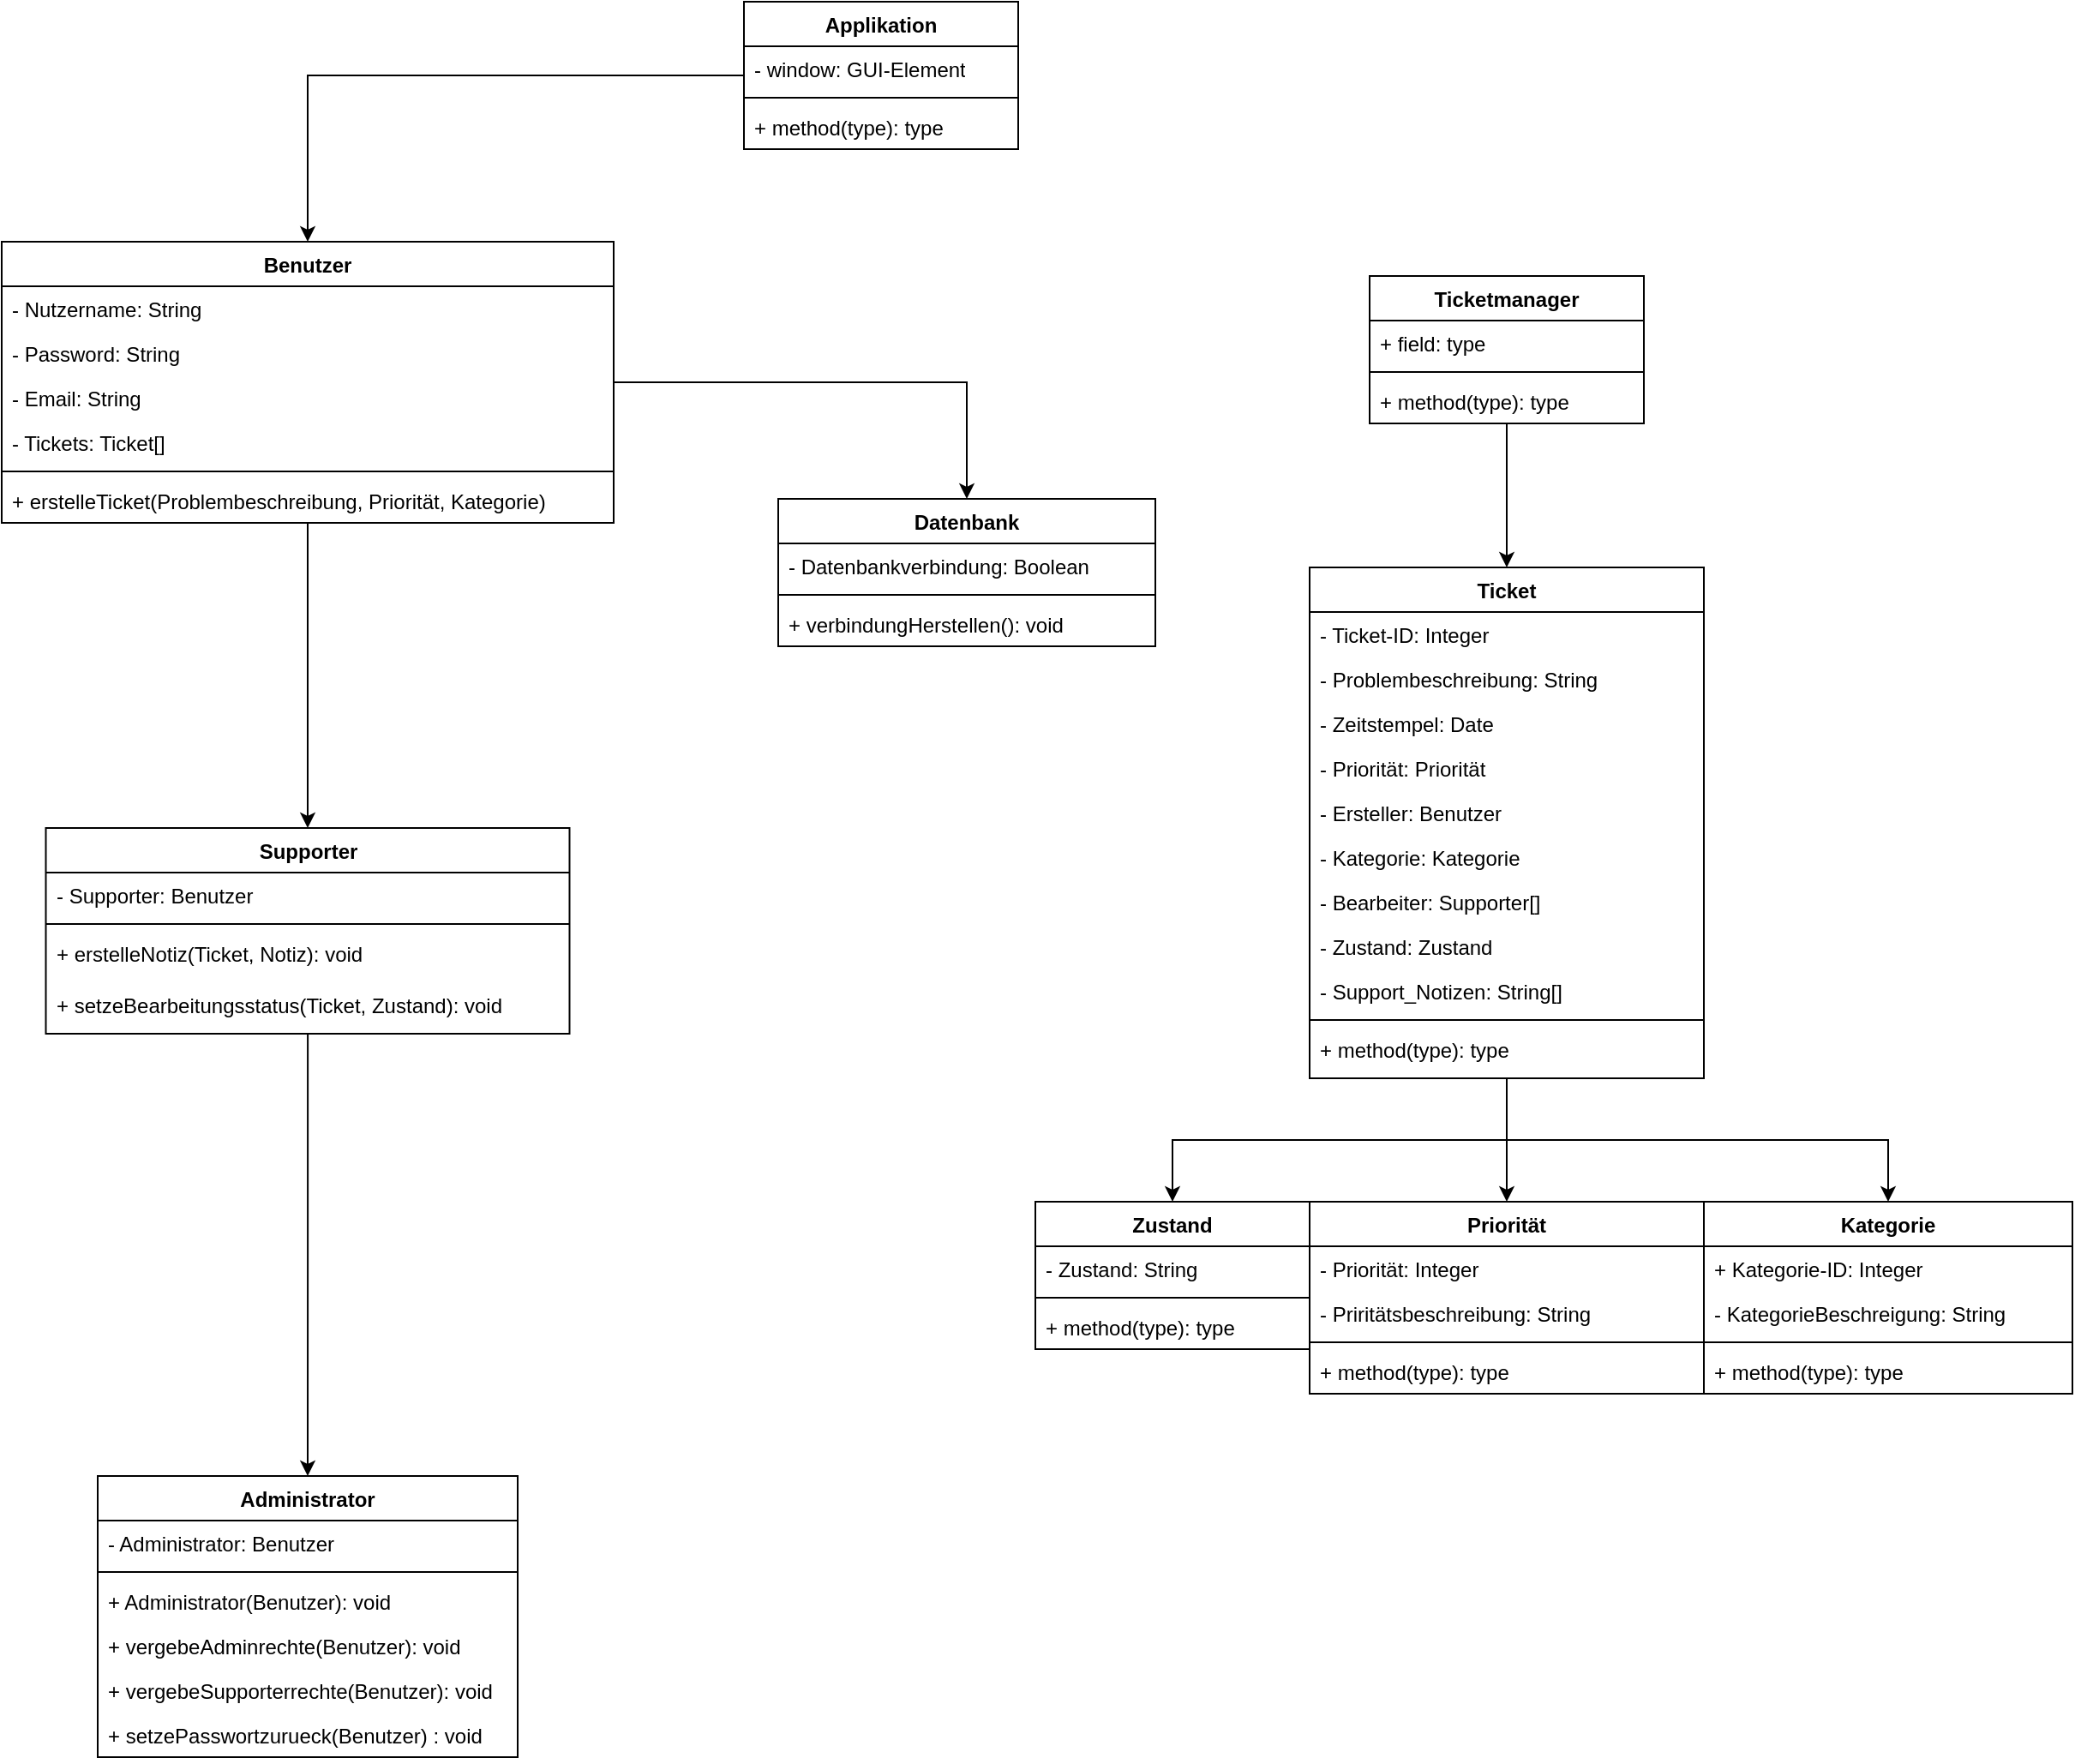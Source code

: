 <mxfile>
    <diagram id="R2lEEEUBdFMjLlhIrx00" name="Page-1">
        <mxGraphModel dx="746" dy="563" grid="1" gridSize="10" guides="1" tooltips="1" connect="1" arrows="1" fold="1" page="1" pageScale="1" pageWidth="850" pageHeight="1100" math="0" shadow="0" extFonts="Permanent Marker^https://fonts.googleapis.com/css?family=Permanent+Marker">
            <root>
                <mxCell id="0"/>
                <mxCell id="1" parent="0"/>
                <mxCell id="zUw9lL5dsookR9YqXHyU-57" style="edgeStyle=orthogonalEdgeStyle;rounded=0;orthogonalLoop=1;jettySize=auto;html=1;entryX=0.5;entryY=0;entryDx=0;entryDy=0;" parent="1" source="zUw9lL5dsookR9YqXHyU-7" target="zUw9lL5dsookR9YqXHyU-37" edge="1">
                    <mxGeometry relative="1" as="geometry"/>
                </mxCell>
                <mxCell id="zUw9lL5dsookR9YqXHyU-58" style="edgeStyle=orthogonalEdgeStyle;rounded=0;orthogonalLoop=1;jettySize=auto;html=1;entryX=0.5;entryY=0;entryDx=0;entryDy=0;" parent="1" source="zUw9lL5dsookR9YqXHyU-7" target="zUw9lL5dsookR9YqXHyU-33" edge="1">
                    <mxGeometry relative="1" as="geometry"/>
                </mxCell>
                <mxCell id="zUw9lL5dsookR9YqXHyU-91" style="edgeStyle=orthogonalEdgeStyle;rounded=0;orthogonalLoop=1;jettySize=auto;html=1;entryX=0.5;entryY=0;entryDx=0;entryDy=0;" parent="1" source="zUw9lL5dsookR9YqXHyU-7" target="zUw9lL5dsookR9YqXHyU-82" edge="1">
                    <mxGeometry relative="1" as="geometry"/>
                </mxCell>
                <mxCell id="zUw9lL5dsookR9YqXHyU-7" value="Ticket&lt;div&gt;&lt;br&gt;&lt;/div&gt;" style="swimlane;fontStyle=1;align=center;verticalAlign=top;childLayout=stackLayout;horizontal=1;startSize=26;horizontalStack=0;resizeParent=1;resizeParentMax=0;resizeLast=0;collapsible=1;marginBottom=0;whiteSpace=wrap;html=1;" parent="1" vertex="1">
                    <mxGeometry x="1010" y="370" width="230" height="298" as="geometry"/>
                </mxCell>
                <mxCell id="zUw9lL5dsookR9YqXHyU-8" value="- Ticket-ID: Integer" style="text;strokeColor=none;fillColor=none;align=left;verticalAlign=top;spacingLeft=4;spacingRight=4;overflow=hidden;rotatable=0;points=[[0,0.5],[1,0.5]];portConstraint=eastwest;whiteSpace=wrap;html=1;" parent="zUw9lL5dsookR9YqXHyU-7" vertex="1">
                    <mxGeometry y="26" width="230" height="26" as="geometry"/>
                </mxCell>
                <mxCell id="zUw9lL5dsookR9YqXHyU-61" value="- Problembeschreibung: String" style="text;strokeColor=none;fillColor=none;align=left;verticalAlign=top;spacingLeft=4;spacingRight=4;overflow=hidden;rotatable=0;points=[[0,0.5],[1,0.5]];portConstraint=eastwest;whiteSpace=wrap;html=1;" parent="zUw9lL5dsookR9YqXHyU-7" vertex="1">
                    <mxGeometry y="52" width="230" height="26" as="geometry"/>
                </mxCell>
                <mxCell id="zUw9lL5dsookR9YqXHyU-27" value="- Zeitstempel: Date" style="text;strokeColor=none;fillColor=none;align=left;verticalAlign=top;spacingLeft=4;spacingRight=4;overflow=hidden;rotatable=0;points=[[0,0.5],[1,0.5]];portConstraint=eastwest;whiteSpace=wrap;html=1;" parent="zUw9lL5dsookR9YqXHyU-7" vertex="1">
                    <mxGeometry y="78" width="230" height="26" as="geometry"/>
                </mxCell>
                <mxCell id="zUw9lL5dsookR9YqXHyU-28" value="- Priorität: Priorität" style="text;strokeColor=none;fillColor=none;align=left;verticalAlign=top;spacingLeft=4;spacingRight=4;overflow=hidden;rotatable=0;points=[[0,0.5],[1,0.5]];portConstraint=eastwest;whiteSpace=wrap;html=1;" parent="zUw9lL5dsookR9YqXHyU-7" vertex="1">
                    <mxGeometry y="104" width="230" height="26" as="geometry"/>
                </mxCell>
                <mxCell id="zUw9lL5dsookR9YqXHyU-29" value="- Ersteller: Benutzer" style="text;strokeColor=none;fillColor=none;align=left;verticalAlign=top;spacingLeft=4;spacingRight=4;overflow=hidden;rotatable=0;points=[[0,0.5],[1,0.5]];portConstraint=eastwest;whiteSpace=wrap;html=1;" parent="zUw9lL5dsookR9YqXHyU-7" vertex="1">
                    <mxGeometry y="130" width="230" height="26" as="geometry"/>
                </mxCell>
                <mxCell id="zUw9lL5dsookR9YqXHyU-92" value="- Kategorie: Kategorie" style="text;strokeColor=none;fillColor=none;align=left;verticalAlign=top;spacingLeft=4;spacingRight=4;overflow=hidden;rotatable=0;points=[[0,0.5],[1,0.5]];portConstraint=eastwest;whiteSpace=wrap;html=1;" parent="zUw9lL5dsookR9YqXHyU-7" vertex="1">
                    <mxGeometry y="156" width="230" height="26" as="geometry"/>
                </mxCell>
                <mxCell id="zUw9lL5dsookR9YqXHyU-30" value="- Bearbeiter: Supporter[]" style="text;strokeColor=none;fillColor=none;align=left;verticalAlign=top;spacingLeft=4;spacingRight=4;overflow=hidden;rotatable=0;points=[[0,0.5],[1,0.5]];portConstraint=eastwest;whiteSpace=wrap;html=1;" parent="zUw9lL5dsookR9YqXHyU-7" vertex="1">
                    <mxGeometry y="182" width="230" height="26" as="geometry"/>
                </mxCell>
                <mxCell id="zUw9lL5dsookR9YqXHyU-31" value="- Zustand: Zustand" style="text;strokeColor=none;fillColor=none;align=left;verticalAlign=top;spacingLeft=4;spacingRight=4;overflow=hidden;rotatable=0;points=[[0,0.5],[1,0.5]];portConstraint=eastwest;whiteSpace=wrap;html=1;" parent="zUw9lL5dsookR9YqXHyU-7" vertex="1">
                    <mxGeometry y="208" width="230" height="26" as="geometry"/>
                </mxCell>
                <mxCell id="zUw9lL5dsookR9YqXHyU-32" value="- Support_Notizen: String[]" style="text;strokeColor=none;fillColor=none;align=left;verticalAlign=top;spacingLeft=4;spacingRight=4;overflow=hidden;rotatable=0;points=[[0,0.5],[1,0.5]];portConstraint=eastwest;whiteSpace=wrap;html=1;" parent="zUw9lL5dsookR9YqXHyU-7" vertex="1">
                    <mxGeometry y="234" width="230" height="26" as="geometry"/>
                </mxCell>
                <mxCell id="zUw9lL5dsookR9YqXHyU-9" value="" style="line;strokeWidth=1;fillColor=none;align=left;verticalAlign=middle;spacingTop=-1;spacingLeft=3;spacingRight=3;rotatable=0;labelPosition=right;points=[];portConstraint=eastwest;strokeColor=inherit;" parent="zUw9lL5dsookR9YqXHyU-7" vertex="1">
                    <mxGeometry y="260" width="230" height="8" as="geometry"/>
                </mxCell>
                <mxCell id="zUw9lL5dsookR9YqXHyU-10" value="+ method(type): type" style="text;strokeColor=none;fillColor=none;align=left;verticalAlign=top;spacingLeft=4;spacingRight=4;overflow=hidden;rotatable=0;points=[[0,0.5],[1,0.5]];portConstraint=eastwest;whiteSpace=wrap;html=1;" parent="zUw9lL5dsookR9YqXHyU-7" vertex="1">
                    <mxGeometry y="268" width="230" height="30" as="geometry"/>
                </mxCell>
                <mxCell id="zUw9lL5dsookR9YqXHyU-11" value="Datenbank" style="swimlane;fontStyle=1;align=center;verticalAlign=top;childLayout=stackLayout;horizontal=1;startSize=26;horizontalStack=0;resizeParent=1;resizeParentMax=0;resizeLast=0;collapsible=1;marginBottom=0;whiteSpace=wrap;html=1;" parent="1" vertex="1">
                    <mxGeometry x="700" y="330" width="220" height="86" as="geometry"/>
                </mxCell>
                <mxCell id="zUw9lL5dsookR9YqXHyU-12" value="- Datenbankverbindung: Boolean" style="text;strokeColor=none;fillColor=none;align=left;verticalAlign=top;spacingLeft=4;spacingRight=4;overflow=hidden;rotatable=0;points=[[0,0.5],[1,0.5]];portConstraint=eastwest;whiteSpace=wrap;html=1;" parent="zUw9lL5dsookR9YqXHyU-11" vertex="1">
                    <mxGeometry y="26" width="220" height="26" as="geometry"/>
                </mxCell>
                <mxCell id="zUw9lL5dsookR9YqXHyU-13" value="" style="line;strokeWidth=1;fillColor=none;align=left;verticalAlign=middle;spacingTop=-1;spacingLeft=3;spacingRight=3;rotatable=0;labelPosition=right;points=[];portConstraint=eastwest;strokeColor=inherit;" parent="zUw9lL5dsookR9YqXHyU-11" vertex="1">
                    <mxGeometry y="52" width="220" height="8" as="geometry"/>
                </mxCell>
                <mxCell id="zUw9lL5dsookR9YqXHyU-14" value="+ verbindungHerstellen(): void" style="text;strokeColor=none;fillColor=none;align=left;verticalAlign=top;spacingLeft=4;spacingRight=4;overflow=hidden;rotatable=0;points=[[0,0.5],[1,0.5]];portConstraint=eastwest;whiteSpace=wrap;html=1;" parent="zUw9lL5dsookR9YqXHyU-11" vertex="1">
                    <mxGeometry y="60" width="220" height="26" as="geometry"/>
                </mxCell>
                <mxCell id="zUw9lL5dsookR9YqXHyU-54" style="edgeStyle=orthogonalEdgeStyle;rounded=0;orthogonalLoop=1;jettySize=auto;html=1;entryX=0.5;entryY=0;entryDx=0;entryDy=0;" parent="1" source="zUw9lL5dsookR9YqXHyU-15" target="zUw9lL5dsookR9YqXHyU-19" edge="1">
                    <mxGeometry relative="1" as="geometry"/>
                </mxCell>
                <mxCell id="zUw9lL5dsookR9YqXHyU-69" style="edgeStyle=orthogonalEdgeStyle;rounded=0;orthogonalLoop=1;jettySize=auto;html=1;entryX=0.5;entryY=0;entryDx=0;entryDy=0;" parent="1" source="zUw9lL5dsookR9YqXHyU-15" target="zUw9lL5dsookR9YqXHyU-11" edge="1">
                    <mxGeometry relative="1" as="geometry"/>
                </mxCell>
                <mxCell id="zUw9lL5dsookR9YqXHyU-15" value="Benutzer" style="swimlane;fontStyle=1;align=center;verticalAlign=top;childLayout=stackLayout;horizontal=1;startSize=26;horizontalStack=0;resizeParent=1;resizeParentMax=0;resizeLast=0;collapsible=1;marginBottom=0;whiteSpace=wrap;html=1;" parent="1" vertex="1">
                    <mxGeometry x="247" y="180" width="357" height="164" as="geometry"/>
                </mxCell>
                <mxCell id="zUw9lL5dsookR9YqXHyU-16" value="- Nutzername: String" style="text;strokeColor=none;fillColor=none;align=left;verticalAlign=top;spacingLeft=4;spacingRight=4;overflow=hidden;rotatable=0;points=[[0,0.5],[1,0.5]];portConstraint=eastwest;whiteSpace=wrap;html=1;" parent="zUw9lL5dsookR9YqXHyU-15" vertex="1">
                    <mxGeometry y="26" width="357" height="26" as="geometry"/>
                </mxCell>
                <mxCell id="zUw9lL5dsookR9YqXHyU-59" value="- Password: String" style="text;strokeColor=none;fillColor=none;align=left;verticalAlign=top;spacingLeft=4;spacingRight=4;overflow=hidden;rotatable=0;points=[[0,0.5],[1,0.5]];portConstraint=eastwest;whiteSpace=wrap;html=1;" parent="zUw9lL5dsookR9YqXHyU-15" vertex="1">
                    <mxGeometry y="52" width="357" height="26" as="geometry"/>
                </mxCell>
                <mxCell id="zUw9lL5dsookR9YqXHyU-60" value="- Email: String" style="text;strokeColor=none;fillColor=none;align=left;verticalAlign=top;spacingLeft=4;spacingRight=4;overflow=hidden;rotatable=0;points=[[0,0.5],[1,0.5]];portConstraint=eastwest;whiteSpace=wrap;html=1;" parent="zUw9lL5dsookR9YqXHyU-15" vertex="1">
                    <mxGeometry y="78" width="357" height="26" as="geometry"/>
                </mxCell>
                <mxCell id="zUw9lL5dsookR9YqXHyU-62" value="- Tickets: Ticket[]" style="text;strokeColor=none;fillColor=none;align=left;verticalAlign=top;spacingLeft=4;spacingRight=4;overflow=hidden;rotatable=0;points=[[0,0.5],[1,0.5]];portConstraint=eastwest;whiteSpace=wrap;html=1;" parent="zUw9lL5dsookR9YqXHyU-15" vertex="1">
                    <mxGeometry y="104" width="357" height="26" as="geometry"/>
                </mxCell>
                <mxCell id="zUw9lL5dsookR9YqXHyU-17" value="" style="line;strokeWidth=1;fillColor=none;align=left;verticalAlign=middle;spacingTop=-1;spacingLeft=3;spacingRight=3;rotatable=0;labelPosition=right;points=[];portConstraint=eastwest;strokeColor=inherit;" parent="zUw9lL5dsookR9YqXHyU-15" vertex="1">
                    <mxGeometry y="130" width="357" height="8" as="geometry"/>
                </mxCell>
                <mxCell id="zUw9lL5dsookR9YqXHyU-18" value="+ erstelleTicket(Problembeschreibung, Priorität, Kategorie)" style="text;strokeColor=none;fillColor=none;align=left;verticalAlign=top;spacingLeft=4;spacingRight=4;overflow=hidden;rotatable=0;points=[[0,0.5],[1,0.5]];portConstraint=eastwest;whiteSpace=wrap;html=1;" parent="zUw9lL5dsookR9YqXHyU-15" vertex="1">
                    <mxGeometry y="138" width="357" height="26" as="geometry"/>
                </mxCell>
                <mxCell id="zUw9lL5dsookR9YqXHyU-53" style="edgeStyle=orthogonalEdgeStyle;rounded=0;orthogonalLoop=1;jettySize=auto;html=1;entryX=0.5;entryY=0;entryDx=0;entryDy=0;" parent="1" source="zUw9lL5dsookR9YqXHyU-19" target="zUw9lL5dsookR9YqXHyU-23" edge="1">
                    <mxGeometry relative="1" as="geometry"/>
                </mxCell>
                <mxCell id="zUw9lL5dsookR9YqXHyU-19" value="Supporter" style="swimlane;fontStyle=1;align=center;verticalAlign=top;childLayout=stackLayout;horizontal=1;startSize=26;horizontalStack=0;resizeParent=1;resizeParentMax=0;resizeLast=0;collapsible=1;marginBottom=0;whiteSpace=wrap;html=1;" parent="1" vertex="1">
                    <mxGeometry x="272.75" y="522" width="305.5" height="120" as="geometry"/>
                </mxCell>
                <mxCell id="zUw9lL5dsookR9YqXHyU-20" value="- Supporter: Benutzer" style="text;strokeColor=none;fillColor=none;align=left;verticalAlign=top;spacingLeft=4;spacingRight=4;overflow=hidden;rotatable=0;points=[[0,0.5],[1,0.5]];portConstraint=eastwest;whiteSpace=wrap;html=1;" parent="zUw9lL5dsookR9YqXHyU-19" vertex="1">
                    <mxGeometry y="26" width="305.5" height="26" as="geometry"/>
                </mxCell>
                <mxCell id="zUw9lL5dsookR9YqXHyU-21" value="" style="line;strokeWidth=1;fillColor=none;align=left;verticalAlign=middle;spacingTop=-1;spacingLeft=3;spacingRight=3;rotatable=0;labelPosition=right;points=[];portConstraint=eastwest;strokeColor=inherit;" parent="zUw9lL5dsookR9YqXHyU-19" vertex="1">
                    <mxGeometry y="52" width="305.5" height="8" as="geometry"/>
                </mxCell>
                <mxCell id="zUw9lL5dsookR9YqXHyU-22" value="+ erstelleNotiz(Ticket, Notiz): void" style="text;strokeColor=none;fillColor=none;align=left;verticalAlign=top;spacingLeft=4;spacingRight=4;overflow=hidden;rotatable=0;points=[[0,0.5],[1,0.5]];portConstraint=eastwest;whiteSpace=wrap;html=1;" parent="zUw9lL5dsookR9YqXHyU-19" vertex="1">
                    <mxGeometry y="60" width="305.5" height="30" as="geometry"/>
                </mxCell>
                <mxCell id="zUw9lL5dsookR9YqXHyU-81" value="+ setzeBearbeitungsstatus(Ticket, Zustand): void" style="text;strokeColor=none;fillColor=none;align=left;verticalAlign=top;spacingLeft=4;spacingRight=4;overflow=hidden;rotatable=0;points=[[0,0.5],[1,0.5]];portConstraint=eastwest;whiteSpace=wrap;html=1;" parent="zUw9lL5dsookR9YqXHyU-19" vertex="1">
                    <mxGeometry y="90" width="305.5" height="30" as="geometry"/>
                </mxCell>
                <mxCell id="zUw9lL5dsookR9YqXHyU-23" value="Administrator" style="swimlane;fontStyle=1;align=center;verticalAlign=top;childLayout=stackLayout;horizontal=1;startSize=26;horizontalStack=0;resizeParent=1;resizeParentMax=0;resizeLast=0;collapsible=1;marginBottom=0;whiteSpace=wrap;html=1;" parent="1" vertex="1">
                    <mxGeometry x="303" y="900" width="245" height="164" as="geometry"/>
                </mxCell>
                <mxCell id="zUw9lL5dsookR9YqXHyU-24" value="- Administrator: Benutzer" style="text;strokeColor=none;fillColor=none;align=left;verticalAlign=top;spacingLeft=4;spacingRight=4;overflow=hidden;rotatable=0;points=[[0,0.5],[1,0.5]];portConstraint=eastwest;whiteSpace=wrap;html=1;" parent="zUw9lL5dsookR9YqXHyU-23" vertex="1">
                    <mxGeometry y="26" width="245" height="26" as="geometry"/>
                </mxCell>
                <mxCell id="zUw9lL5dsookR9YqXHyU-25" value="" style="line;strokeWidth=1;fillColor=none;align=left;verticalAlign=middle;spacingTop=-1;spacingLeft=3;spacingRight=3;rotatable=0;labelPosition=right;points=[];portConstraint=eastwest;strokeColor=inherit;" parent="zUw9lL5dsookR9YqXHyU-23" vertex="1">
                    <mxGeometry y="52" width="245" height="8" as="geometry"/>
                </mxCell>
                <mxCell id="zUw9lL5dsookR9YqXHyU-26" value="+ Administrator(Benutzer): void" style="text;strokeColor=none;fillColor=none;align=left;verticalAlign=top;spacingLeft=4;spacingRight=4;overflow=hidden;rotatable=0;points=[[0,0.5],[1,0.5]];portConstraint=eastwest;whiteSpace=wrap;html=1;" parent="zUw9lL5dsookR9YqXHyU-23" vertex="1">
                    <mxGeometry y="60" width="245" height="26" as="geometry"/>
                </mxCell>
                <mxCell id="zUw9lL5dsookR9YqXHyU-78" value="+ vergebeAdminrechte(Benutzer): void" style="text;strokeColor=none;fillColor=none;align=left;verticalAlign=top;spacingLeft=4;spacingRight=4;overflow=hidden;rotatable=0;points=[[0,0.5],[1,0.5]];portConstraint=eastwest;whiteSpace=wrap;html=1;" parent="zUw9lL5dsookR9YqXHyU-23" vertex="1">
                    <mxGeometry y="86" width="245" height="26" as="geometry"/>
                </mxCell>
                <mxCell id="zUw9lL5dsookR9YqXHyU-79" value="+ vergebeSupporterrechte(Benutzer): void" style="text;strokeColor=none;fillColor=none;align=left;verticalAlign=top;spacingLeft=4;spacingRight=4;overflow=hidden;rotatable=0;points=[[0,0.5],[1,0.5]];portConstraint=eastwest;whiteSpace=wrap;html=1;" parent="zUw9lL5dsookR9YqXHyU-23" vertex="1">
                    <mxGeometry y="112" width="245" height="26" as="geometry"/>
                </mxCell>
                <mxCell id="zUw9lL5dsookR9YqXHyU-80" value="+ setzePasswortzurueck(Benutzer) : void" style="text;strokeColor=none;fillColor=none;align=left;verticalAlign=top;spacingLeft=4;spacingRight=4;overflow=hidden;rotatable=0;points=[[0,0.5],[1,0.5]];portConstraint=eastwest;whiteSpace=wrap;html=1;" parent="zUw9lL5dsookR9YqXHyU-23" vertex="1">
                    <mxGeometry y="138" width="245" height="26" as="geometry"/>
                </mxCell>
                <mxCell id="zUw9lL5dsookR9YqXHyU-33" value="Priorität" style="swimlane;fontStyle=1;align=center;verticalAlign=top;childLayout=stackLayout;horizontal=1;startSize=26;horizontalStack=0;resizeParent=1;resizeParentMax=0;resizeLast=0;collapsible=1;marginBottom=0;whiteSpace=wrap;html=1;" parent="1" vertex="1">
                    <mxGeometry x="1010" y="740" width="230" height="112" as="geometry"/>
                </mxCell>
                <mxCell id="zUw9lL5dsookR9YqXHyU-34" value="- Priorität: Integer" style="text;strokeColor=none;fillColor=none;align=left;verticalAlign=top;spacingLeft=4;spacingRight=4;overflow=hidden;rotatable=0;points=[[0,0.5],[1,0.5]];portConstraint=eastwest;whiteSpace=wrap;html=1;" parent="zUw9lL5dsookR9YqXHyU-33" vertex="1">
                    <mxGeometry y="26" width="230" height="26" as="geometry"/>
                </mxCell>
                <mxCell id="zUw9lL5dsookR9YqXHyU-41" value="- Priritätsbeschreibung: String" style="text;strokeColor=none;fillColor=none;align=left;verticalAlign=top;spacingLeft=4;spacingRight=4;overflow=hidden;rotatable=0;points=[[0,0.5],[1,0.5]];portConstraint=eastwest;whiteSpace=wrap;html=1;" parent="zUw9lL5dsookR9YqXHyU-33" vertex="1">
                    <mxGeometry y="52" width="230" height="26" as="geometry"/>
                </mxCell>
                <mxCell id="zUw9lL5dsookR9YqXHyU-35" value="" style="line;strokeWidth=1;fillColor=none;align=left;verticalAlign=middle;spacingTop=-1;spacingLeft=3;spacingRight=3;rotatable=0;labelPosition=right;points=[];portConstraint=eastwest;strokeColor=inherit;" parent="zUw9lL5dsookR9YqXHyU-33" vertex="1">
                    <mxGeometry y="78" width="230" height="8" as="geometry"/>
                </mxCell>
                <mxCell id="zUw9lL5dsookR9YqXHyU-36" value="+ method(type): type" style="text;strokeColor=none;fillColor=none;align=left;verticalAlign=top;spacingLeft=4;spacingRight=4;overflow=hidden;rotatable=0;points=[[0,0.5],[1,0.5]];portConstraint=eastwest;whiteSpace=wrap;html=1;" parent="zUw9lL5dsookR9YqXHyU-33" vertex="1">
                    <mxGeometry y="86" width="230" height="26" as="geometry"/>
                </mxCell>
                <mxCell id="zUw9lL5dsookR9YqXHyU-37" value="Zustand" style="swimlane;fontStyle=1;align=center;verticalAlign=top;childLayout=stackLayout;horizontal=1;startSize=26;horizontalStack=0;resizeParent=1;resizeParentMax=0;resizeLast=0;collapsible=1;marginBottom=0;whiteSpace=wrap;html=1;" parent="1" vertex="1">
                    <mxGeometry x="850" y="740" width="160" height="86" as="geometry"/>
                </mxCell>
                <mxCell id="zUw9lL5dsookR9YqXHyU-38" value="- Zustand: String" style="text;strokeColor=none;fillColor=none;align=left;verticalAlign=top;spacingLeft=4;spacingRight=4;overflow=hidden;rotatable=0;points=[[0,0.5],[1,0.5]];portConstraint=eastwest;whiteSpace=wrap;html=1;" parent="zUw9lL5dsookR9YqXHyU-37" vertex="1">
                    <mxGeometry y="26" width="160" height="26" as="geometry"/>
                </mxCell>
                <mxCell id="zUw9lL5dsookR9YqXHyU-39" value="" style="line;strokeWidth=1;fillColor=none;align=left;verticalAlign=middle;spacingTop=-1;spacingLeft=3;spacingRight=3;rotatable=0;labelPosition=right;points=[];portConstraint=eastwest;strokeColor=inherit;" parent="zUw9lL5dsookR9YqXHyU-37" vertex="1">
                    <mxGeometry y="52" width="160" height="8" as="geometry"/>
                </mxCell>
                <mxCell id="zUw9lL5dsookR9YqXHyU-40" value="+ method(type): type" style="text;strokeColor=none;fillColor=none;align=left;verticalAlign=top;spacingLeft=4;spacingRight=4;overflow=hidden;rotatable=0;points=[[0,0.5],[1,0.5]];portConstraint=eastwest;whiteSpace=wrap;html=1;" parent="zUw9lL5dsookR9YqXHyU-37" vertex="1">
                    <mxGeometry y="60" width="160" height="26" as="geometry"/>
                </mxCell>
                <mxCell id="zUw9lL5dsookR9YqXHyU-67" style="edgeStyle=orthogonalEdgeStyle;rounded=0;orthogonalLoop=1;jettySize=auto;html=1;" parent="1" source="zUw9lL5dsookR9YqXHyU-47" target="zUw9lL5dsookR9YqXHyU-15" edge="1">
                    <mxGeometry relative="1" as="geometry"/>
                </mxCell>
                <mxCell id="zUw9lL5dsookR9YqXHyU-47" value="Applikation" style="swimlane;fontStyle=1;align=center;verticalAlign=top;childLayout=stackLayout;horizontal=1;startSize=26;horizontalStack=0;resizeParent=1;resizeParentMax=0;resizeLast=0;collapsible=1;marginBottom=0;whiteSpace=wrap;html=1;" parent="1" vertex="1">
                    <mxGeometry x="680" y="40" width="160" height="86" as="geometry"/>
                </mxCell>
                <mxCell id="zUw9lL5dsookR9YqXHyU-48" value="- window: GUI-Element" style="text;strokeColor=none;fillColor=none;align=left;verticalAlign=top;spacingLeft=4;spacingRight=4;overflow=hidden;rotatable=0;points=[[0,0.5],[1,0.5]];portConstraint=eastwest;whiteSpace=wrap;html=1;" parent="zUw9lL5dsookR9YqXHyU-47" vertex="1">
                    <mxGeometry y="26" width="160" height="26" as="geometry"/>
                </mxCell>
                <mxCell id="zUw9lL5dsookR9YqXHyU-49" value="" style="line;strokeWidth=1;fillColor=none;align=left;verticalAlign=middle;spacingTop=-1;spacingLeft=3;spacingRight=3;rotatable=0;labelPosition=right;points=[];portConstraint=eastwest;strokeColor=inherit;" parent="zUw9lL5dsookR9YqXHyU-47" vertex="1">
                    <mxGeometry y="52" width="160" height="8" as="geometry"/>
                </mxCell>
                <mxCell id="zUw9lL5dsookR9YqXHyU-50" value="+ method(type): type" style="text;strokeColor=none;fillColor=none;align=left;verticalAlign=top;spacingLeft=4;spacingRight=4;overflow=hidden;rotatable=0;points=[[0,0.5],[1,0.5]];portConstraint=eastwest;whiteSpace=wrap;html=1;" parent="zUw9lL5dsookR9YqXHyU-47" vertex="1">
                    <mxGeometry y="60" width="160" height="26" as="geometry"/>
                </mxCell>
                <mxCell id="zUw9lL5dsookR9YqXHyU-77" style="edgeStyle=orthogonalEdgeStyle;rounded=0;orthogonalLoop=1;jettySize=auto;html=1;entryX=0.5;entryY=0;entryDx=0;entryDy=0;" parent="1" source="zUw9lL5dsookR9YqXHyU-73" target="zUw9lL5dsookR9YqXHyU-7" edge="1">
                    <mxGeometry relative="1" as="geometry"/>
                </mxCell>
                <mxCell id="zUw9lL5dsookR9YqXHyU-73" value="Ticketmanager" style="swimlane;fontStyle=1;align=center;verticalAlign=top;childLayout=stackLayout;horizontal=1;startSize=26;horizontalStack=0;resizeParent=1;resizeParentMax=0;resizeLast=0;collapsible=1;marginBottom=0;whiteSpace=wrap;html=1;" parent="1" vertex="1">
                    <mxGeometry x="1045" y="200" width="160" height="86" as="geometry"/>
                </mxCell>
                <mxCell id="zUw9lL5dsookR9YqXHyU-74" value="+ field: type" style="text;strokeColor=none;fillColor=none;align=left;verticalAlign=top;spacingLeft=4;spacingRight=4;overflow=hidden;rotatable=0;points=[[0,0.5],[1,0.5]];portConstraint=eastwest;whiteSpace=wrap;html=1;" parent="zUw9lL5dsookR9YqXHyU-73" vertex="1">
                    <mxGeometry y="26" width="160" height="26" as="geometry"/>
                </mxCell>
                <mxCell id="zUw9lL5dsookR9YqXHyU-75" value="" style="line;strokeWidth=1;fillColor=none;align=left;verticalAlign=middle;spacingTop=-1;spacingLeft=3;spacingRight=3;rotatable=0;labelPosition=right;points=[];portConstraint=eastwest;strokeColor=inherit;" parent="zUw9lL5dsookR9YqXHyU-73" vertex="1">
                    <mxGeometry y="52" width="160" height="8" as="geometry"/>
                </mxCell>
                <mxCell id="zUw9lL5dsookR9YqXHyU-76" value="+ method(type): type" style="text;strokeColor=none;fillColor=none;align=left;verticalAlign=top;spacingLeft=4;spacingRight=4;overflow=hidden;rotatable=0;points=[[0,0.5],[1,0.5]];portConstraint=eastwest;whiteSpace=wrap;html=1;" parent="zUw9lL5dsookR9YqXHyU-73" vertex="1">
                    <mxGeometry y="60" width="160" height="26" as="geometry"/>
                </mxCell>
                <mxCell id="zUw9lL5dsookR9YqXHyU-82" value="Kategorie" style="swimlane;fontStyle=1;align=center;verticalAlign=top;childLayout=stackLayout;horizontal=1;startSize=26;horizontalStack=0;resizeParent=1;resizeParentMax=0;resizeLast=0;collapsible=1;marginBottom=0;whiteSpace=wrap;html=1;" parent="1" vertex="1">
                    <mxGeometry x="1240" y="740" width="215" height="112" as="geometry"/>
                </mxCell>
                <mxCell id="zUw9lL5dsookR9YqXHyU-83" value="+ Kategorie-ID: Integer" style="text;strokeColor=none;fillColor=none;align=left;verticalAlign=top;spacingLeft=4;spacingRight=4;overflow=hidden;rotatable=0;points=[[0,0.5],[1,0.5]];portConstraint=eastwest;whiteSpace=wrap;html=1;" parent="zUw9lL5dsookR9YqXHyU-82" vertex="1">
                    <mxGeometry y="26" width="215" height="26" as="geometry"/>
                </mxCell>
                <mxCell id="zUw9lL5dsookR9YqXHyU-90" value="- KategorieBeschreigung: String" style="text;strokeColor=none;fillColor=none;align=left;verticalAlign=top;spacingLeft=4;spacingRight=4;overflow=hidden;rotatable=0;points=[[0,0.5],[1,0.5]];portConstraint=eastwest;whiteSpace=wrap;html=1;" parent="zUw9lL5dsookR9YqXHyU-82" vertex="1">
                    <mxGeometry y="52" width="215" height="26" as="geometry"/>
                </mxCell>
                <mxCell id="zUw9lL5dsookR9YqXHyU-84" value="" style="line;strokeWidth=1;fillColor=none;align=left;verticalAlign=middle;spacingTop=-1;spacingLeft=3;spacingRight=3;rotatable=0;labelPosition=right;points=[];portConstraint=eastwest;strokeColor=inherit;" parent="zUw9lL5dsookR9YqXHyU-82" vertex="1">
                    <mxGeometry y="78" width="215" height="8" as="geometry"/>
                </mxCell>
                <mxCell id="zUw9lL5dsookR9YqXHyU-85" value="+ method(type): type" style="text;strokeColor=none;fillColor=none;align=left;verticalAlign=top;spacingLeft=4;spacingRight=4;overflow=hidden;rotatable=0;points=[[0,0.5],[1,0.5]];portConstraint=eastwest;whiteSpace=wrap;html=1;" parent="zUw9lL5dsookR9YqXHyU-82" vertex="1">
                    <mxGeometry y="86" width="215" height="26" as="geometry"/>
                </mxCell>
            </root>
        </mxGraphModel>
    </diagram>
</mxfile>